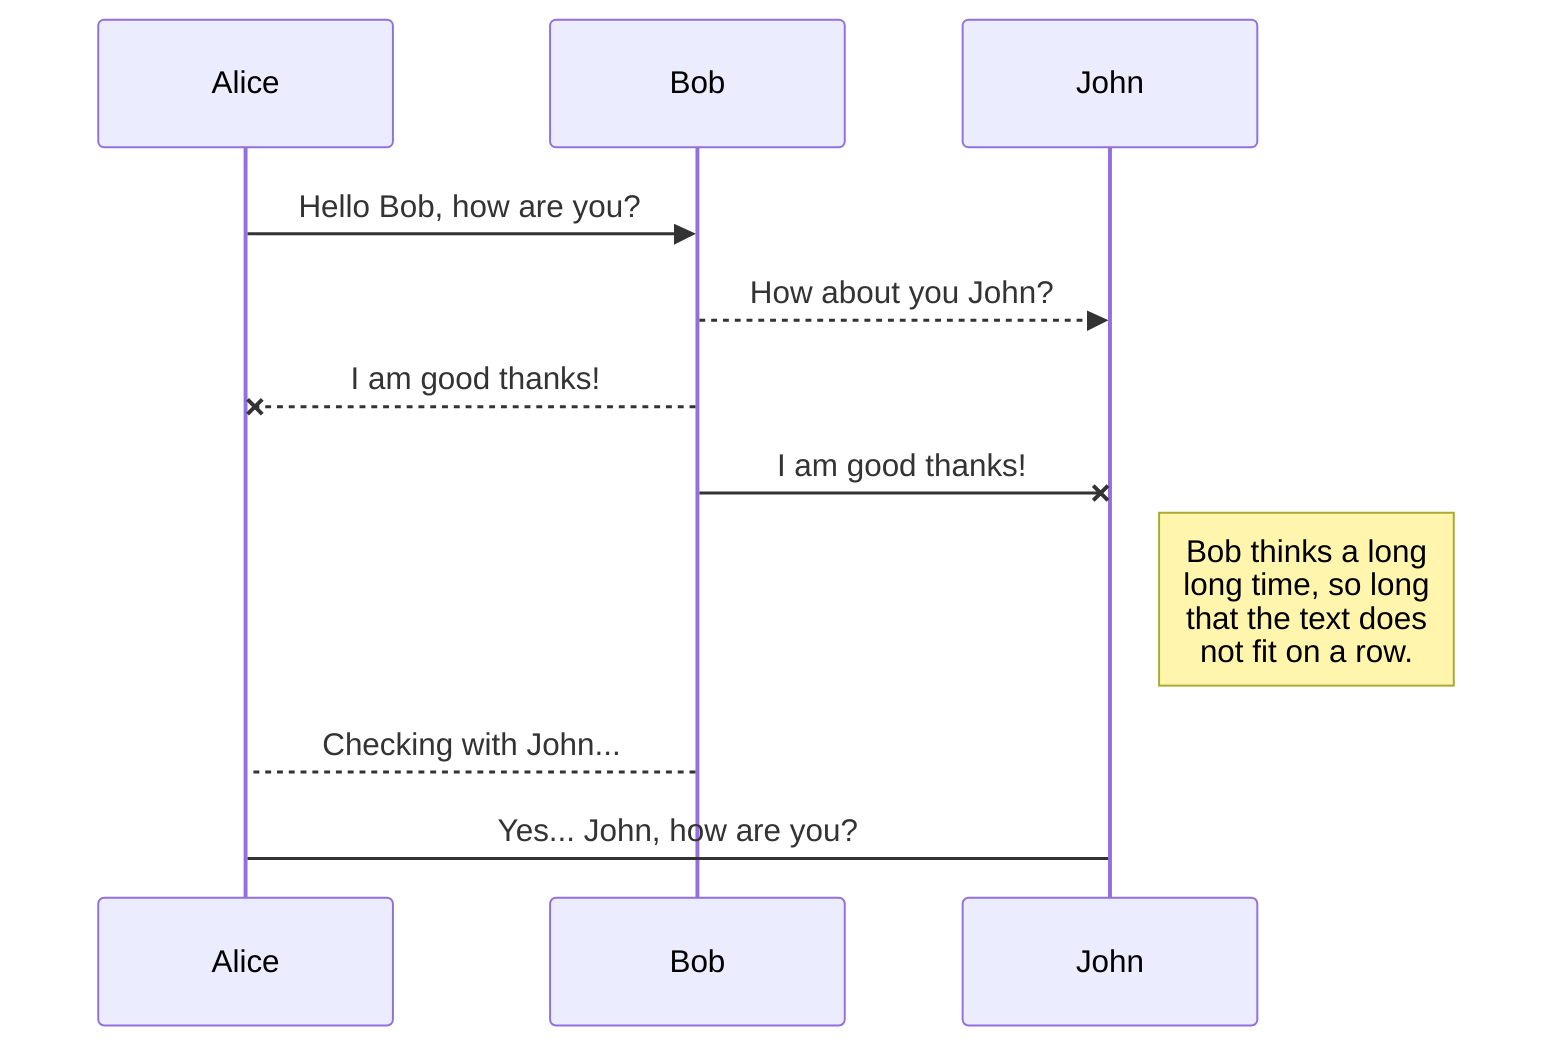 sequenceDiagram
    Alice ->> Bob: Hello Bob, how are you?
    Bob-->>John: How about you John?
    Bob--x Alice: I am good thanks!
    Bob-x John: I am good thanks!
    Note right of John: Bob thinks a long<br/>long time, so long<br/>that the text does<br/>not fit on a row.

    Bob-->Alice: Checking with John...
    Alice->John: Yes... John, how are you?